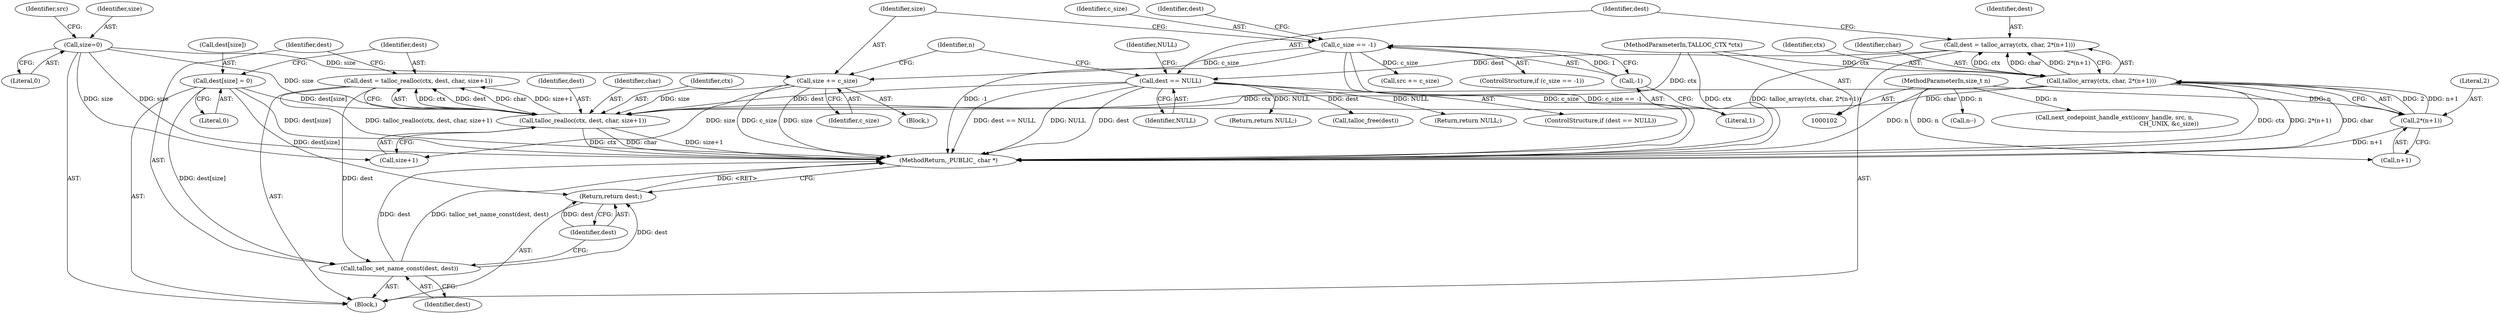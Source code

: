 digraph "0_samba_a118d4220ed85749c07fb43c1229d9e2fecbea6b@API" {
"1000179" [label="(Call,dest = talloc_realloc(ctx, dest, char, size+1))"];
"1000181" [label="(Call,talloc_realloc(ctx, dest, char, size+1))"];
"1000121" [label="(Call,talloc_array(ctx, char, 2*(n+1)))"];
"1000104" [label="(MethodParameterIn,TALLOC_CTX *ctx)"];
"1000124" [label="(Call,2*(n+1))"];
"1000106" [label="(MethodParameterIn,size_t n)"];
"1000174" [label="(Call,dest[size] = 0)"];
"1000130" [label="(Call,dest == NULL)"];
"1000119" [label="(Call,dest = talloc_array(ctx, char, 2*(n+1)))"];
"1000171" [label="(Call,size += c_size)"];
"1000162" [label="(Call,c_size == -1)"];
"1000164" [label="(Call,-1)"];
"1000109" [label="(Call,size=0)"];
"1000188" [label="(Call,talloc_set_name_const(dest, dest))"];
"1000191" [label="(Return,return dest;)"];
"1000185" [label="(Call,size+1)"];
"1000119" [label="(Call,dest = talloc_array(ctx, char, 2*(n+1)))"];
"1000135" [label="(Identifier,NULL)"];
"1000104" [label="(MethodParameterIn,TALLOC_CTX *ctx)"];
"1000138" [label="(Call,n--)"];
"1000129" [label="(ControlStructure,if (dest == NULL))"];
"1000163" [label="(Identifier,c_size)"];
"1000191" [label="(Return,return dest;)"];
"1000111" [label="(Literal,0)"];
"1000161" [label="(ControlStructure,if (c_size == -1))"];
"1000115" [label="(Identifier,src)"];
"1000175" [label="(Call,dest[size])"];
"1000142" [label="(Block,)"];
"1000132" [label="(Identifier,NULL)"];
"1000162" [label="(Call,c_size == -1)"];
"1000122" [label="(Identifier,ctx)"];
"1000130" [label="(Call,dest == NULL)"];
"1000169" [label="(Return,return NULL;)"];
"1000179" [label="(Call,dest = talloc_realloc(ctx, dest, char, size+1))"];
"1000189" [label="(Identifier,dest)"];
"1000109" [label="(Call,size=0)"];
"1000107" [label="(Block,)"];
"1000125" [label="(Literal,2)"];
"1000192" [label="(Identifier,dest)"];
"1000165" [label="(Literal,1)"];
"1000168" [label="(Identifier,dest)"];
"1000188" [label="(Call,talloc_set_name_const(dest, dest))"];
"1000181" [label="(Call,talloc_realloc(ctx, dest, char, size+1))"];
"1000154" [label="(Call,src += c_size)"];
"1000167" [label="(Call,talloc_free(dest))"];
"1000134" [label="(Return,return NULL;)"];
"1000131" [label="(Identifier,dest)"];
"1000174" [label="(Call,dest[size] = 0)"];
"1000121" [label="(Call,talloc_array(ctx, char, 2*(n+1)))"];
"1000110" [label="(Identifier,size)"];
"1000164" [label="(Call,-1)"];
"1000184" [label="(Identifier,char)"];
"1000178" [label="(Literal,0)"];
"1000182" [label="(Identifier,ctx)"];
"1000172" [label="(Identifier,size)"];
"1000190" [label="(Identifier,dest)"];
"1000173" [label="(Identifier,c_size)"];
"1000147" [label="(Call,next_codepoint_handle_ext(iconv_handle, src, n,\n                                                          CH_UNIX, &c_size))"];
"1000126" [label="(Call,n+1)"];
"1000180" [label="(Identifier,dest)"];
"1000183" [label="(Identifier,dest)"];
"1000193" [label="(MethodReturn,_PUBLIC_ char *)"];
"1000139" [label="(Identifier,n)"];
"1000120" [label="(Identifier,dest)"];
"1000106" [label="(MethodParameterIn,size_t n)"];
"1000171" [label="(Call,size += c_size)"];
"1000123" [label="(Identifier,char)"];
"1000124" [label="(Call,2*(n+1))"];
"1000179" -> "1000107"  [label="AST: "];
"1000179" -> "1000181"  [label="CFG: "];
"1000180" -> "1000179"  [label="AST: "];
"1000181" -> "1000179"  [label="AST: "];
"1000189" -> "1000179"  [label="CFG: "];
"1000179" -> "1000193"  [label="DDG: talloc_realloc(ctx, dest, char, size+1)"];
"1000181" -> "1000179"  [label="DDG: ctx"];
"1000181" -> "1000179"  [label="DDG: dest"];
"1000181" -> "1000179"  [label="DDG: char"];
"1000181" -> "1000179"  [label="DDG: size+1"];
"1000179" -> "1000188"  [label="DDG: dest"];
"1000181" -> "1000185"  [label="CFG: "];
"1000182" -> "1000181"  [label="AST: "];
"1000183" -> "1000181"  [label="AST: "];
"1000184" -> "1000181"  [label="AST: "];
"1000185" -> "1000181"  [label="AST: "];
"1000181" -> "1000193"  [label="DDG: size+1"];
"1000181" -> "1000193"  [label="DDG: ctx"];
"1000181" -> "1000193"  [label="DDG: char"];
"1000121" -> "1000181"  [label="DDG: ctx"];
"1000121" -> "1000181"  [label="DDG: char"];
"1000104" -> "1000181"  [label="DDG: ctx"];
"1000174" -> "1000181"  [label="DDG: dest[size]"];
"1000130" -> "1000181"  [label="DDG: dest"];
"1000171" -> "1000181"  [label="DDG: size"];
"1000109" -> "1000181"  [label="DDG: size"];
"1000121" -> "1000119"  [label="AST: "];
"1000121" -> "1000124"  [label="CFG: "];
"1000122" -> "1000121"  [label="AST: "];
"1000123" -> "1000121"  [label="AST: "];
"1000124" -> "1000121"  [label="AST: "];
"1000119" -> "1000121"  [label="CFG: "];
"1000121" -> "1000193"  [label="DDG: char"];
"1000121" -> "1000193"  [label="DDG: ctx"];
"1000121" -> "1000193"  [label="DDG: 2*(n+1)"];
"1000121" -> "1000119"  [label="DDG: ctx"];
"1000121" -> "1000119"  [label="DDG: char"];
"1000121" -> "1000119"  [label="DDG: 2*(n+1)"];
"1000104" -> "1000121"  [label="DDG: ctx"];
"1000124" -> "1000121"  [label="DDG: 2"];
"1000124" -> "1000121"  [label="DDG: n+1"];
"1000104" -> "1000102"  [label="AST: "];
"1000104" -> "1000193"  [label="DDG: ctx"];
"1000124" -> "1000126"  [label="CFG: "];
"1000125" -> "1000124"  [label="AST: "];
"1000126" -> "1000124"  [label="AST: "];
"1000124" -> "1000193"  [label="DDG: n+1"];
"1000106" -> "1000124"  [label="DDG: n"];
"1000106" -> "1000102"  [label="AST: "];
"1000106" -> "1000193"  [label="DDG: n"];
"1000106" -> "1000126"  [label="DDG: n"];
"1000106" -> "1000138"  [label="DDG: n"];
"1000106" -> "1000147"  [label="DDG: n"];
"1000174" -> "1000107"  [label="AST: "];
"1000174" -> "1000178"  [label="CFG: "];
"1000175" -> "1000174"  [label="AST: "];
"1000178" -> "1000174"  [label="AST: "];
"1000180" -> "1000174"  [label="CFG: "];
"1000174" -> "1000193"  [label="DDG: dest[size]"];
"1000174" -> "1000188"  [label="DDG: dest[size]"];
"1000174" -> "1000191"  [label="DDG: dest[size]"];
"1000130" -> "1000129"  [label="AST: "];
"1000130" -> "1000132"  [label="CFG: "];
"1000131" -> "1000130"  [label="AST: "];
"1000132" -> "1000130"  [label="AST: "];
"1000135" -> "1000130"  [label="CFG: "];
"1000139" -> "1000130"  [label="CFG: "];
"1000130" -> "1000193"  [label="DDG: dest == NULL"];
"1000130" -> "1000193"  [label="DDG: NULL"];
"1000130" -> "1000193"  [label="DDG: dest"];
"1000119" -> "1000130"  [label="DDG: dest"];
"1000130" -> "1000134"  [label="DDG: NULL"];
"1000130" -> "1000167"  [label="DDG: dest"];
"1000130" -> "1000169"  [label="DDG: NULL"];
"1000119" -> "1000107"  [label="AST: "];
"1000120" -> "1000119"  [label="AST: "];
"1000131" -> "1000119"  [label="CFG: "];
"1000119" -> "1000193"  [label="DDG: talloc_array(ctx, char, 2*(n+1))"];
"1000171" -> "1000142"  [label="AST: "];
"1000171" -> "1000173"  [label="CFG: "];
"1000172" -> "1000171"  [label="AST: "];
"1000173" -> "1000171"  [label="AST: "];
"1000139" -> "1000171"  [label="CFG: "];
"1000171" -> "1000193"  [label="DDG: size"];
"1000171" -> "1000193"  [label="DDG: c_size"];
"1000162" -> "1000171"  [label="DDG: c_size"];
"1000109" -> "1000171"  [label="DDG: size"];
"1000171" -> "1000185"  [label="DDG: size"];
"1000162" -> "1000161"  [label="AST: "];
"1000162" -> "1000164"  [label="CFG: "];
"1000163" -> "1000162"  [label="AST: "];
"1000164" -> "1000162"  [label="AST: "];
"1000168" -> "1000162"  [label="CFG: "];
"1000172" -> "1000162"  [label="CFG: "];
"1000162" -> "1000193"  [label="DDG: -1"];
"1000162" -> "1000193"  [label="DDG: c_size"];
"1000162" -> "1000193"  [label="DDG: c_size == -1"];
"1000162" -> "1000154"  [label="DDG: c_size"];
"1000164" -> "1000162"  [label="DDG: 1"];
"1000164" -> "1000165"  [label="CFG: "];
"1000165" -> "1000164"  [label="AST: "];
"1000109" -> "1000107"  [label="AST: "];
"1000109" -> "1000111"  [label="CFG: "];
"1000110" -> "1000109"  [label="AST: "];
"1000111" -> "1000109"  [label="AST: "];
"1000115" -> "1000109"  [label="CFG: "];
"1000109" -> "1000193"  [label="DDG: size"];
"1000109" -> "1000185"  [label="DDG: size"];
"1000188" -> "1000107"  [label="AST: "];
"1000188" -> "1000190"  [label="CFG: "];
"1000189" -> "1000188"  [label="AST: "];
"1000190" -> "1000188"  [label="AST: "];
"1000192" -> "1000188"  [label="CFG: "];
"1000188" -> "1000193"  [label="DDG: dest"];
"1000188" -> "1000193"  [label="DDG: talloc_set_name_const(dest, dest)"];
"1000188" -> "1000191"  [label="DDG: dest"];
"1000191" -> "1000107"  [label="AST: "];
"1000191" -> "1000192"  [label="CFG: "];
"1000192" -> "1000191"  [label="AST: "];
"1000193" -> "1000191"  [label="CFG: "];
"1000191" -> "1000193"  [label="DDG: <RET>"];
"1000192" -> "1000191"  [label="DDG: dest"];
}
